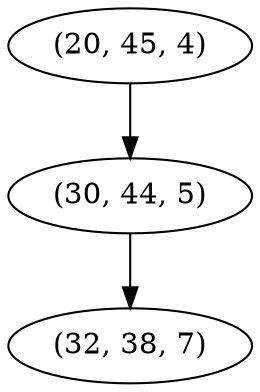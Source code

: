 digraph tree {
    "(20, 45, 4)";
    "(30, 44, 5)";
    "(32, 38, 7)";
    "(20, 45, 4)" -> "(30, 44, 5)";
    "(30, 44, 5)" -> "(32, 38, 7)";
}
